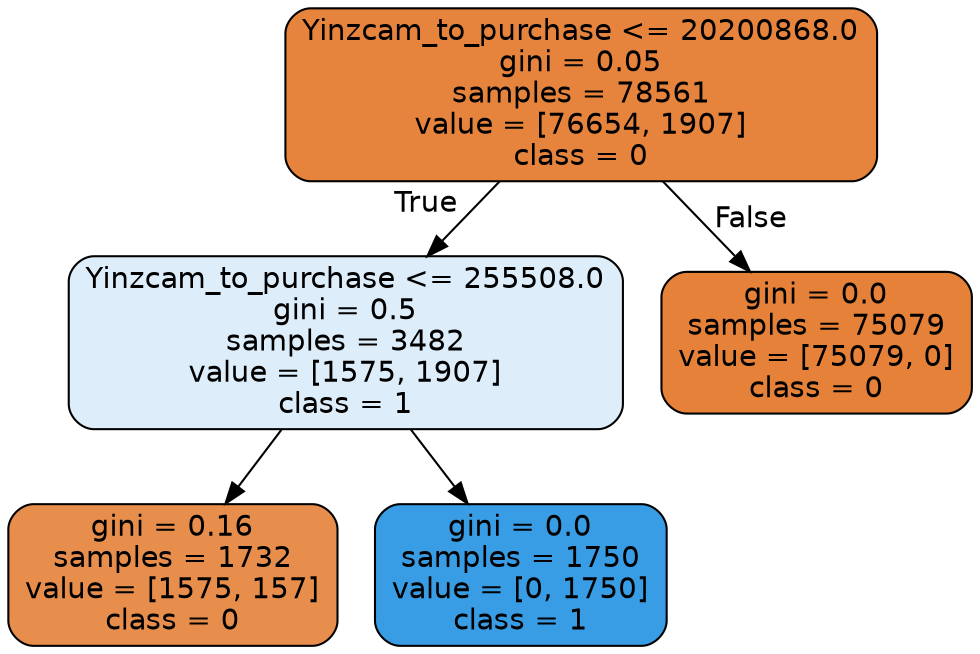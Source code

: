digraph Tree {
node [shape=box, style="filled, rounded", color="black", fontname=helvetica] ;
edge [fontname=helvetica] ;
0 [label="Yinzcam_to_purchase <= 20200868.0\ngini = 0.05\nsamples = 78561\nvalue = [76654, 1907]\nclass = 0", fillcolor="#e6843e"] ;
1 [label="Yinzcam_to_purchase <= 255508.0\ngini = 0.5\nsamples = 3482\nvalue = [1575, 1907]\nclass = 1", fillcolor="#ddeefa"] ;
0 -> 1 [labeldistance=2.5, labelangle=45, headlabel="True"] ;
2 [label="gini = 0.16\nsamples = 1732\nvalue = [1575, 157]\nclass = 0", fillcolor="#e88e4d"] ;
1 -> 2 ;
3 [label="gini = 0.0\nsamples = 1750\nvalue = [0, 1750]\nclass = 1", fillcolor="#399de5"] ;
1 -> 3 ;
4 [label="gini = 0.0\nsamples = 75079\nvalue = [75079, 0]\nclass = 0", fillcolor="#e58139"] ;
0 -> 4 [labeldistance=2.5, labelangle=-45, headlabel="False"] ;
}